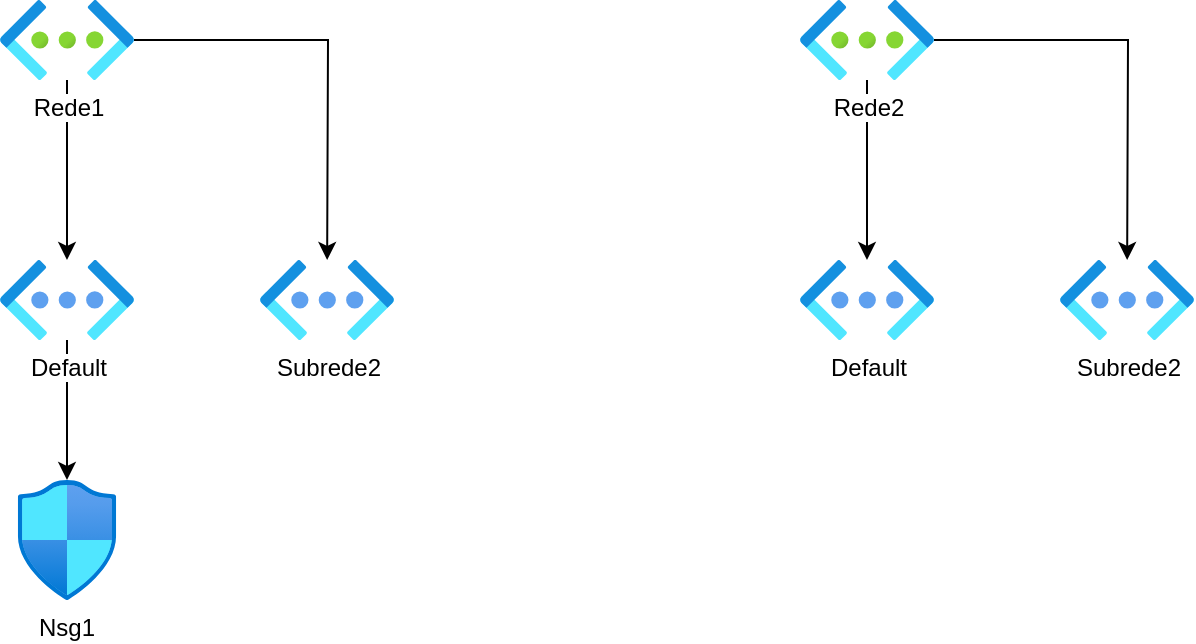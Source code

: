 <mxfile version="14.5.1" type="github"><diagram id="a76-z5eHT8R0HpZyrJB7" name="Page-1"><mxGraphModel dx="981" dy="548" grid="1" gridSize="10" guides="1" tooltips="1" connect="1" arrows="1" fold="1" page="1" pageScale="1" pageWidth="850" pageHeight="1100" math="0" shadow="0"><root><mxCell id="0"/><mxCell id="1" parent="0"/><mxCell id="5yUSF6C9LqMdFCUsgFLo-13" value="" style="rounded=0;orthogonalLoop=1;jettySize=auto;html=1;" edge="1" parent="1" source="5yUSF6C9LqMdFCUsgFLo-4" target="5yUSF6C9LqMdFCUsgFLo-6"><mxGeometry relative="1" as="geometry"/></mxCell><mxCell id="5yUSF6C9LqMdFCUsgFLo-16" value="" style="edgeStyle=none;rounded=0;orthogonalLoop=1;jettySize=auto;html=1;" edge="1" parent="1" source="5yUSF6C9LqMdFCUsgFLo-4" target="5yUSF6C9LqMdFCUsgFLo-7"><mxGeometry relative="1" as="geometry"><mxPoint x="267" y="130" as="targetPoint"/><Array as="points"><mxPoint x="284" y="130"/></Array></mxGeometry></mxCell><mxCell id="5yUSF6C9LqMdFCUsgFLo-4" value="Rede1" style="aspect=fixed;html=1;points=[];align=center;image;fontSize=12;image=img/lib/azure2/networking/Virtual_Networks.svg;" vertex="1" parent="1"><mxGeometry x="120" y="110" width="67" height="40" as="geometry"/></mxCell><mxCell id="5yUSF6C9LqMdFCUsgFLo-17" value="" style="edgeStyle=none;rounded=0;orthogonalLoop=1;jettySize=auto;html=1;" edge="1" parent="1" source="5yUSF6C9LqMdFCUsgFLo-6" target="5yUSF6C9LqMdFCUsgFLo-8"><mxGeometry relative="1" as="geometry"/></mxCell><mxCell id="5yUSF6C9LqMdFCUsgFLo-6" value="Default" style="aspect=fixed;html=1;points=[];align=center;image;fontSize=12;image=img/lib/azure2/networking/Virtual_Networks_Classic.svg;" vertex="1" parent="1"><mxGeometry x="120" y="240" width="67" height="40" as="geometry"/></mxCell><mxCell id="5yUSF6C9LqMdFCUsgFLo-7" value="Subrede2" style="aspect=fixed;html=1;points=[];align=center;image;fontSize=12;image=img/lib/azure2/networking/Virtual_Networks_Classic.svg;" vertex="1" parent="1"><mxGeometry x="250" y="240" width="67" height="40" as="geometry"/></mxCell><mxCell id="5yUSF6C9LqMdFCUsgFLo-8" value="Nsg1" style="aspect=fixed;html=1;points=[];align=center;image;fontSize=12;image=img/lib/azure2/networking/Network_Security_Groups.svg;" vertex="1" parent="1"><mxGeometry x="128.79" y="350" width="49.42" height="60" as="geometry"/></mxCell><mxCell id="5yUSF6C9LqMdFCUsgFLo-18" value="" style="rounded=0;orthogonalLoop=1;jettySize=auto;html=1;" edge="1" parent="1" source="5yUSF6C9LqMdFCUsgFLo-20" target="5yUSF6C9LqMdFCUsgFLo-22"><mxGeometry relative="1" as="geometry"/></mxCell><mxCell id="5yUSF6C9LqMdFCUsgFLo-19" value="" style="edgeStyle=none;rounded=0;orthogonalLoop=1;jettySize=auto;html=1;" edge="1" parent="1" source="5yUSF6C9LqMdFCUsgFLo-20" target="5yUSF6C9LqMdFCUsgFLo-23"><mxGeometry relative="1" as="geometry"><mxPoint x="667" y="130" as="targetPoint"/><Array as="points"><mxPoint x="684" y="130"/></Array></mxGeometry></mxCell><mxCell id="5yUSF6C9LqMdFCUsgFLo-20" value="Rede2&lt;br&gt;" style="aspect=fixed;html=1;points=[];align=center;image;fontSize=12;image=img/lib/azure2/networking/Virtual_Networks.svg;" vertex="1" parent="1"><mxGeometry x="520" y="110" width="67" height="40" as="geometry"/></mxCell><mxCell id="5yUSF6C9LqMdFCUsgFLo-22" value="Default" style="aspect=fixed;html=1;points=[];align=center;image;fontSize=12;image=img/lib/azure2/networking/Virtual_Networks_Classic.svg;" vertex="1" parent="1"><mxGeometry x="520" y="240" width="67" height="40" as="geometry"/></mxCell><mxCell id="5yUSF6C9LqMdFCUsgFLo-23" value="Subrede2" style="aspect=fixed;html=1;points=[];align=center;image;fontSize=12;image=img/lib/azure2/networking/Virtual_Networks_Classic.svg;" vertex="1" parent="1"><mxGeometry x="650" y="240" width="67" height="40" as="geometry"/></mxCell></root></mxGraphModel></diagram></mxfile>